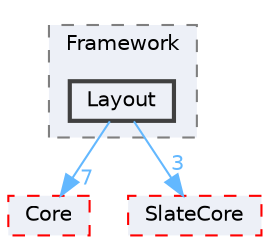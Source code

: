 digraph "Layout"
{
 // INTERACTIVE_SVG=YES
 // LATEX_PDF_SIZE
  bgcolor="transparent";
  edge [fontname=Helvetica,fontsize=10,labelfontname=Helvetica,labelfontsize=10];
  node [fontname=Helvetica,fontsize=10,shape=box,height=0.2,width=0.4];
  compound=true
  subgraph clusterdir_5e91650a46d604759d601f9856541501 {
    graph [ bgcolor="#edf0f7", pencolor="grey50", label="Framework", fontname=Helvetica,fontsize=10 style="filled,dashed", URL="dir_5e91650a46d604759d601f9856541501.html",tooltip=""]
  dir_986af4bd81d49ad2e793371bd6d6f518 [label="Layout", fillcolor="#edf0f7", color="grey25", style="filled,bold", URL="dir_986af4bd81d49ad2e793371bd6d6f518.html",tooltip=""];
  }
  dir_0e6cddcc9caa1238c7f3774224afaa45 [label="Core", fillcolor="#edf0f7", color="red", style="filled,dashed", URL="dir_0e6cddcc9caa1238c7f3774224afaa45.html",tooltip=""];
  dir_f0f0d357c8c9eca10fb05693ae8c53b1 [label="SlateCore", fillcolor="#edf0f7", color="red", style="filled,dashed", URL="dir_f0f0d357c8c9eca10fb05693ae8c53b1.html",tooltip=""];
  dir_986af4bd81d49ad2e793371bd6d6f518->dir_0e6cddcc9caa1238c7f3774224afaa45 [headlabel="7", labeldistance=1.5 headhref="dir_000559_000266.html" href="dir_000559_000266.html" color="steelblue1" fontcolor="steelblue1"];
  dir_986af4bd81d49ad2e793371bd6d6f518->dir_f0f0d357c8c9eca10fb05693ae8c53b1 [headlabel="3", labeldistance=1.5 headhref="dir_000559_001045.html" href="dir_000559_001045.html" color="steelblue1" fontcolor="steelblue1"];
}
